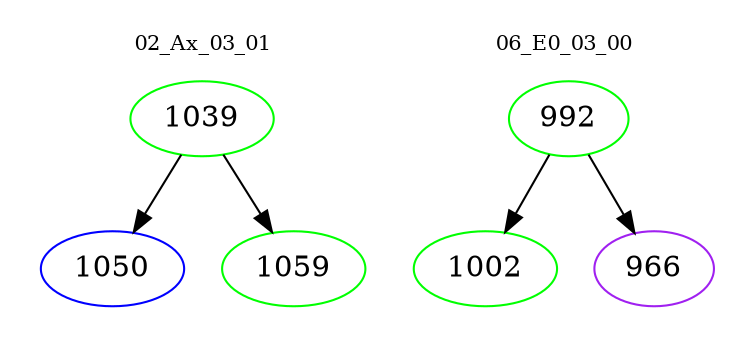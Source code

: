 digraph{
subgraph cluster_0 {
color = white
label = "02_Ax_03_01";
fontsize=10;
T0_1039 [label="1039", color="green"]
T0_1039 -> T0_1050 [color="black"]
T0_1050 [label="1050", color="blue"]
T0_1039 -> T0_1059 [color="black"]
T0_1059 [label="1059", color="green"]
}
subgraph cluster_1 {
color = white
label = "06_E0_03_00";
fontsize=10;
T1_992 [label="992", color="green"]
T1_992 -> T1_1002 [color="black"]
T1_1002 [label="1002", color="green"]
T1_992 -> T1_966 [color="black"]
T1_966 [label="966", color="purple"]
}
}
